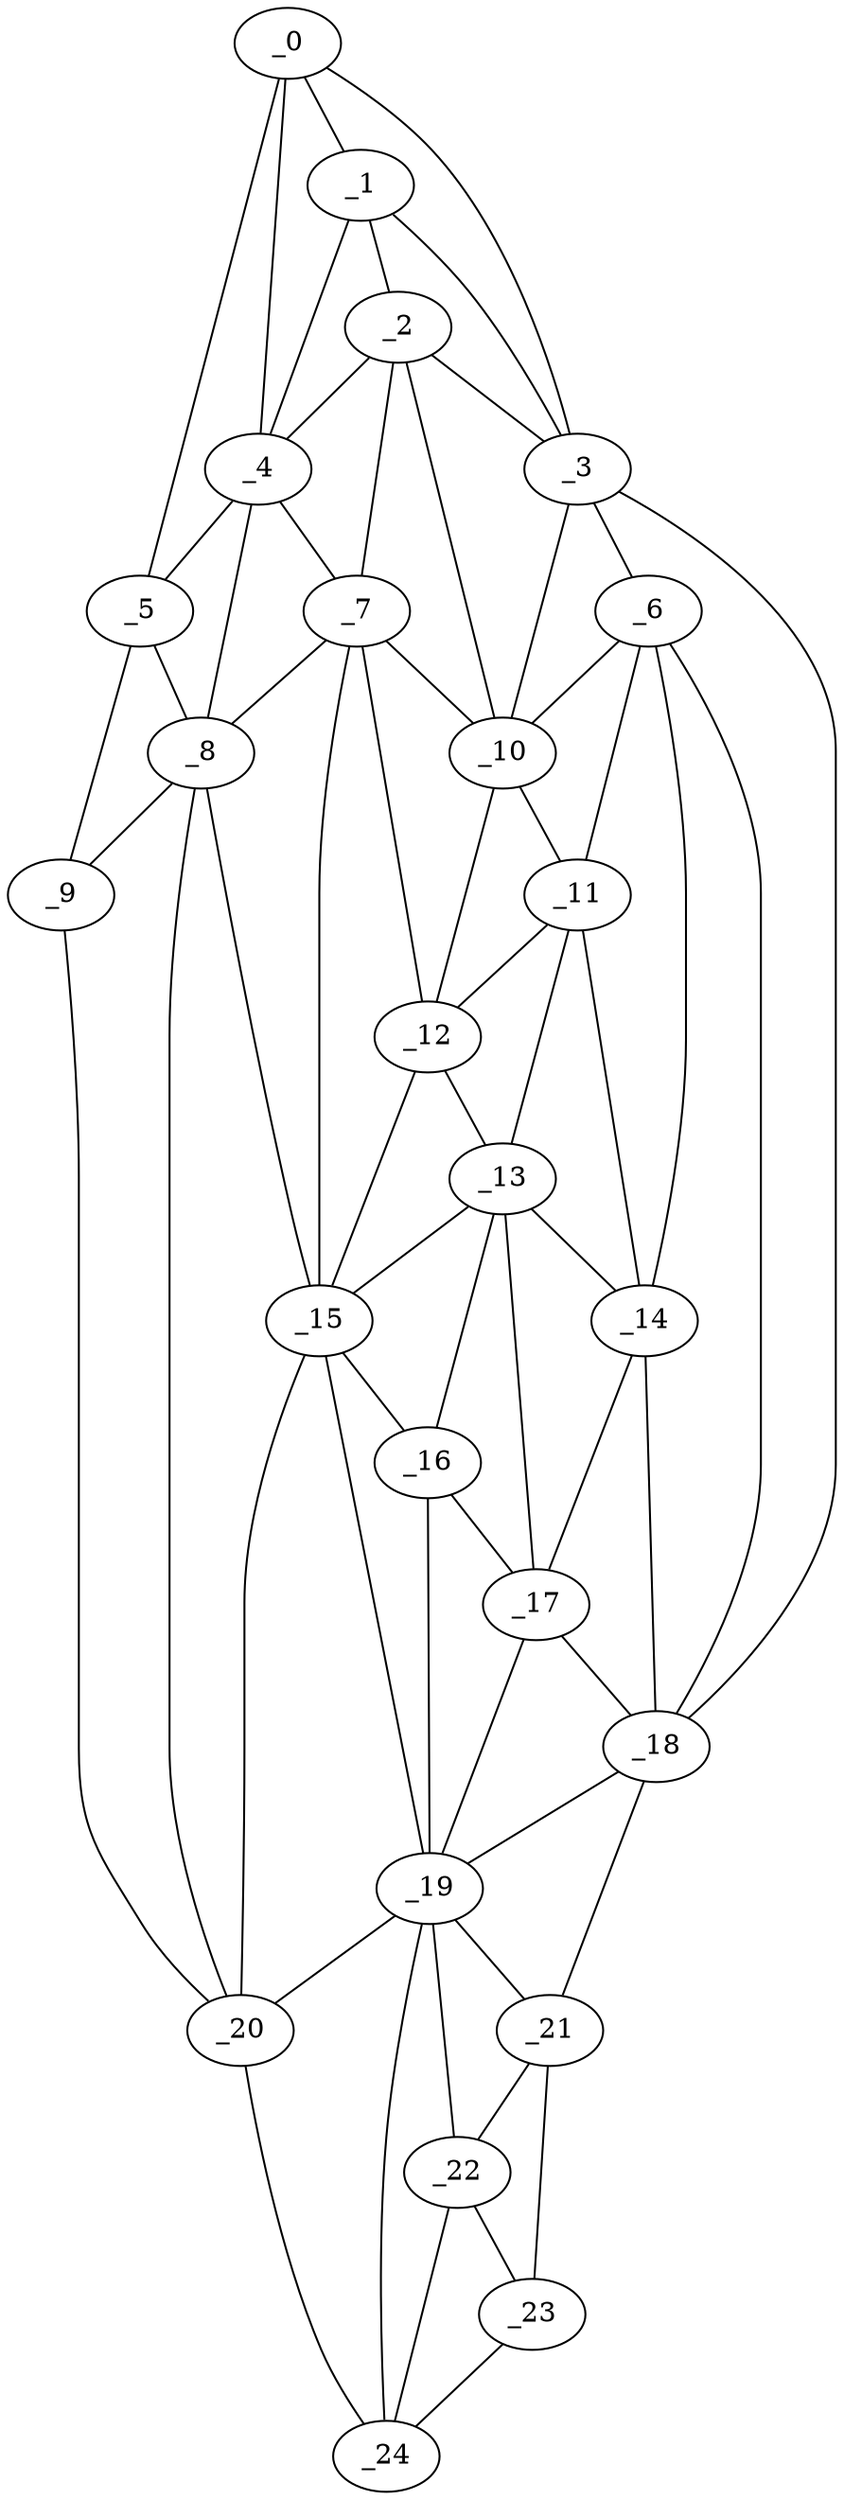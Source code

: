 graph "obj72__225.gxl" {
	_0	 [x=5,
		y=38];
	_1	 [x=17,
		y=43];
	_0 -- _1	 [valence=2];
	_3	 [x=33,
		y=33];
	_0 -- _3	 [valence=1];
	_4	 [x=37,
		y=83];
	_0 -- _4	 [valence=2];
	_5	 [x=39,
		y=101];
	_0 -- _5	 [valence=1];
	_2	 [x=29,
		y=50];
	_1 -- _2	 [valence=2];
	_1 -- _3	 [valence=1];
	_1 -- _4	 [valence=1];
	_2 -- _3	 [valence=2];
	_2 -- _4	 [valence=2];
	_7	 [x=49,
		y=72];
	_2 -- _7	 [valence=2];
	_10	 [x=54,
		y=46];
	_2 -- _10	 [valence=1];
	_6	 [x=49,
		y=33];
	_3 -- _6	 [valence=2];
	_3 -- _10	 [valence=2];
	_18	 [x=90,
		y=28];
	_3 -- _18	 [valence=1];
	_4 -- _5	 [valence=2];
	_4 -- _7	 [valence=2];
	_8	 [x=50,
		y=83];
	_4 -- _8	 [valence=1];
	_5 -- _8	 [valence=2];
	_9	 [x=51,
		y=103];
	_5 -- _9	 [valence=1];
	_6 -- _10	 [valence=2];
	_11	 [x=61,
		y=35];
	_6 -- _11	 [valence=2];
	_14	 [x=74,
		y=34];
	_6 -- _14	 [valence=2];
	_6 -- _18	 [valence=1];
	_7 -- _8	 [valence=1];
	_7 -- _10	 [valence=1];
	_12	 [x=62,
		y=48];
	_7 -- _12	 [valence=2];
	_15	 [x=77,
		y=54];
	_7 -- _15	 [valence=2];
	_8 -- _9	 [valence=2];
	_8 -- _15	 [valence=2];
	_20	 [x=110,
		y=93];
	_8 -- _20	 [valence=2];
	_9 -- _20	 [valence=1];
	_10 -- _11	 [valence=2];
	_10 -- _12	 [valence=2];
	_11 -- _12	 [valence=2];
	_13	 [x=73,
		y=46];
	_11 -- _13	 [valence=2];
	_11 -- _14	 [valence=1];
	_12 -- _13	 [valence=2];
	_12 -- _15	 [valence=1];
	_13 -- _14	 [valence=2];
	_13 -- _15	 [valence=2];
	_16	 [x=78,
		y=50];
	_13 -- _16	 [valence=2];
	_17	 [x=80,
		y=38];
	_13 -- _17	 [valence=2];
	_14 -- _17	 [valence=2];
	_14 -- _18	 [valence=2];
	_15 -- _16	 [valence=2];
	_19	 [x=103,
		y=43];
	_15 -- _19	 [valence=2];
	_15 -- _20	 [valence=2];
	_16 -- _17	 [valence=2];
	_16 -- _19	 [valence=2];
	_17 -- _18	 [valence=1];
	_17 -- _19	 [valence=2];
	_18 -- _19	 [valence=1];
	_21	 [x=114,
		y=28];
	_18 -- _21	 [valence=1];
	_19 -- _20	 [valence=2];
	_19 -- _21	 [valence=2];
	_22	 [x=115,
		y=42];
	_19 -- _22	 [valence=1];
	_24	 [x=126,
		y=51];
	_19 -- _24	 [valence=2];
	_20 -- _24	 [valence=1];
	_21 -- _22	 [valence=1];
	_23	 [x=126,
		y=38];
	_21 -- _23	 [valence=1];
	_22 -- _23	 [valence=2];
	_22 -- _24	 [valence=2];
	_23 -- _24	 [valence=1];
}
